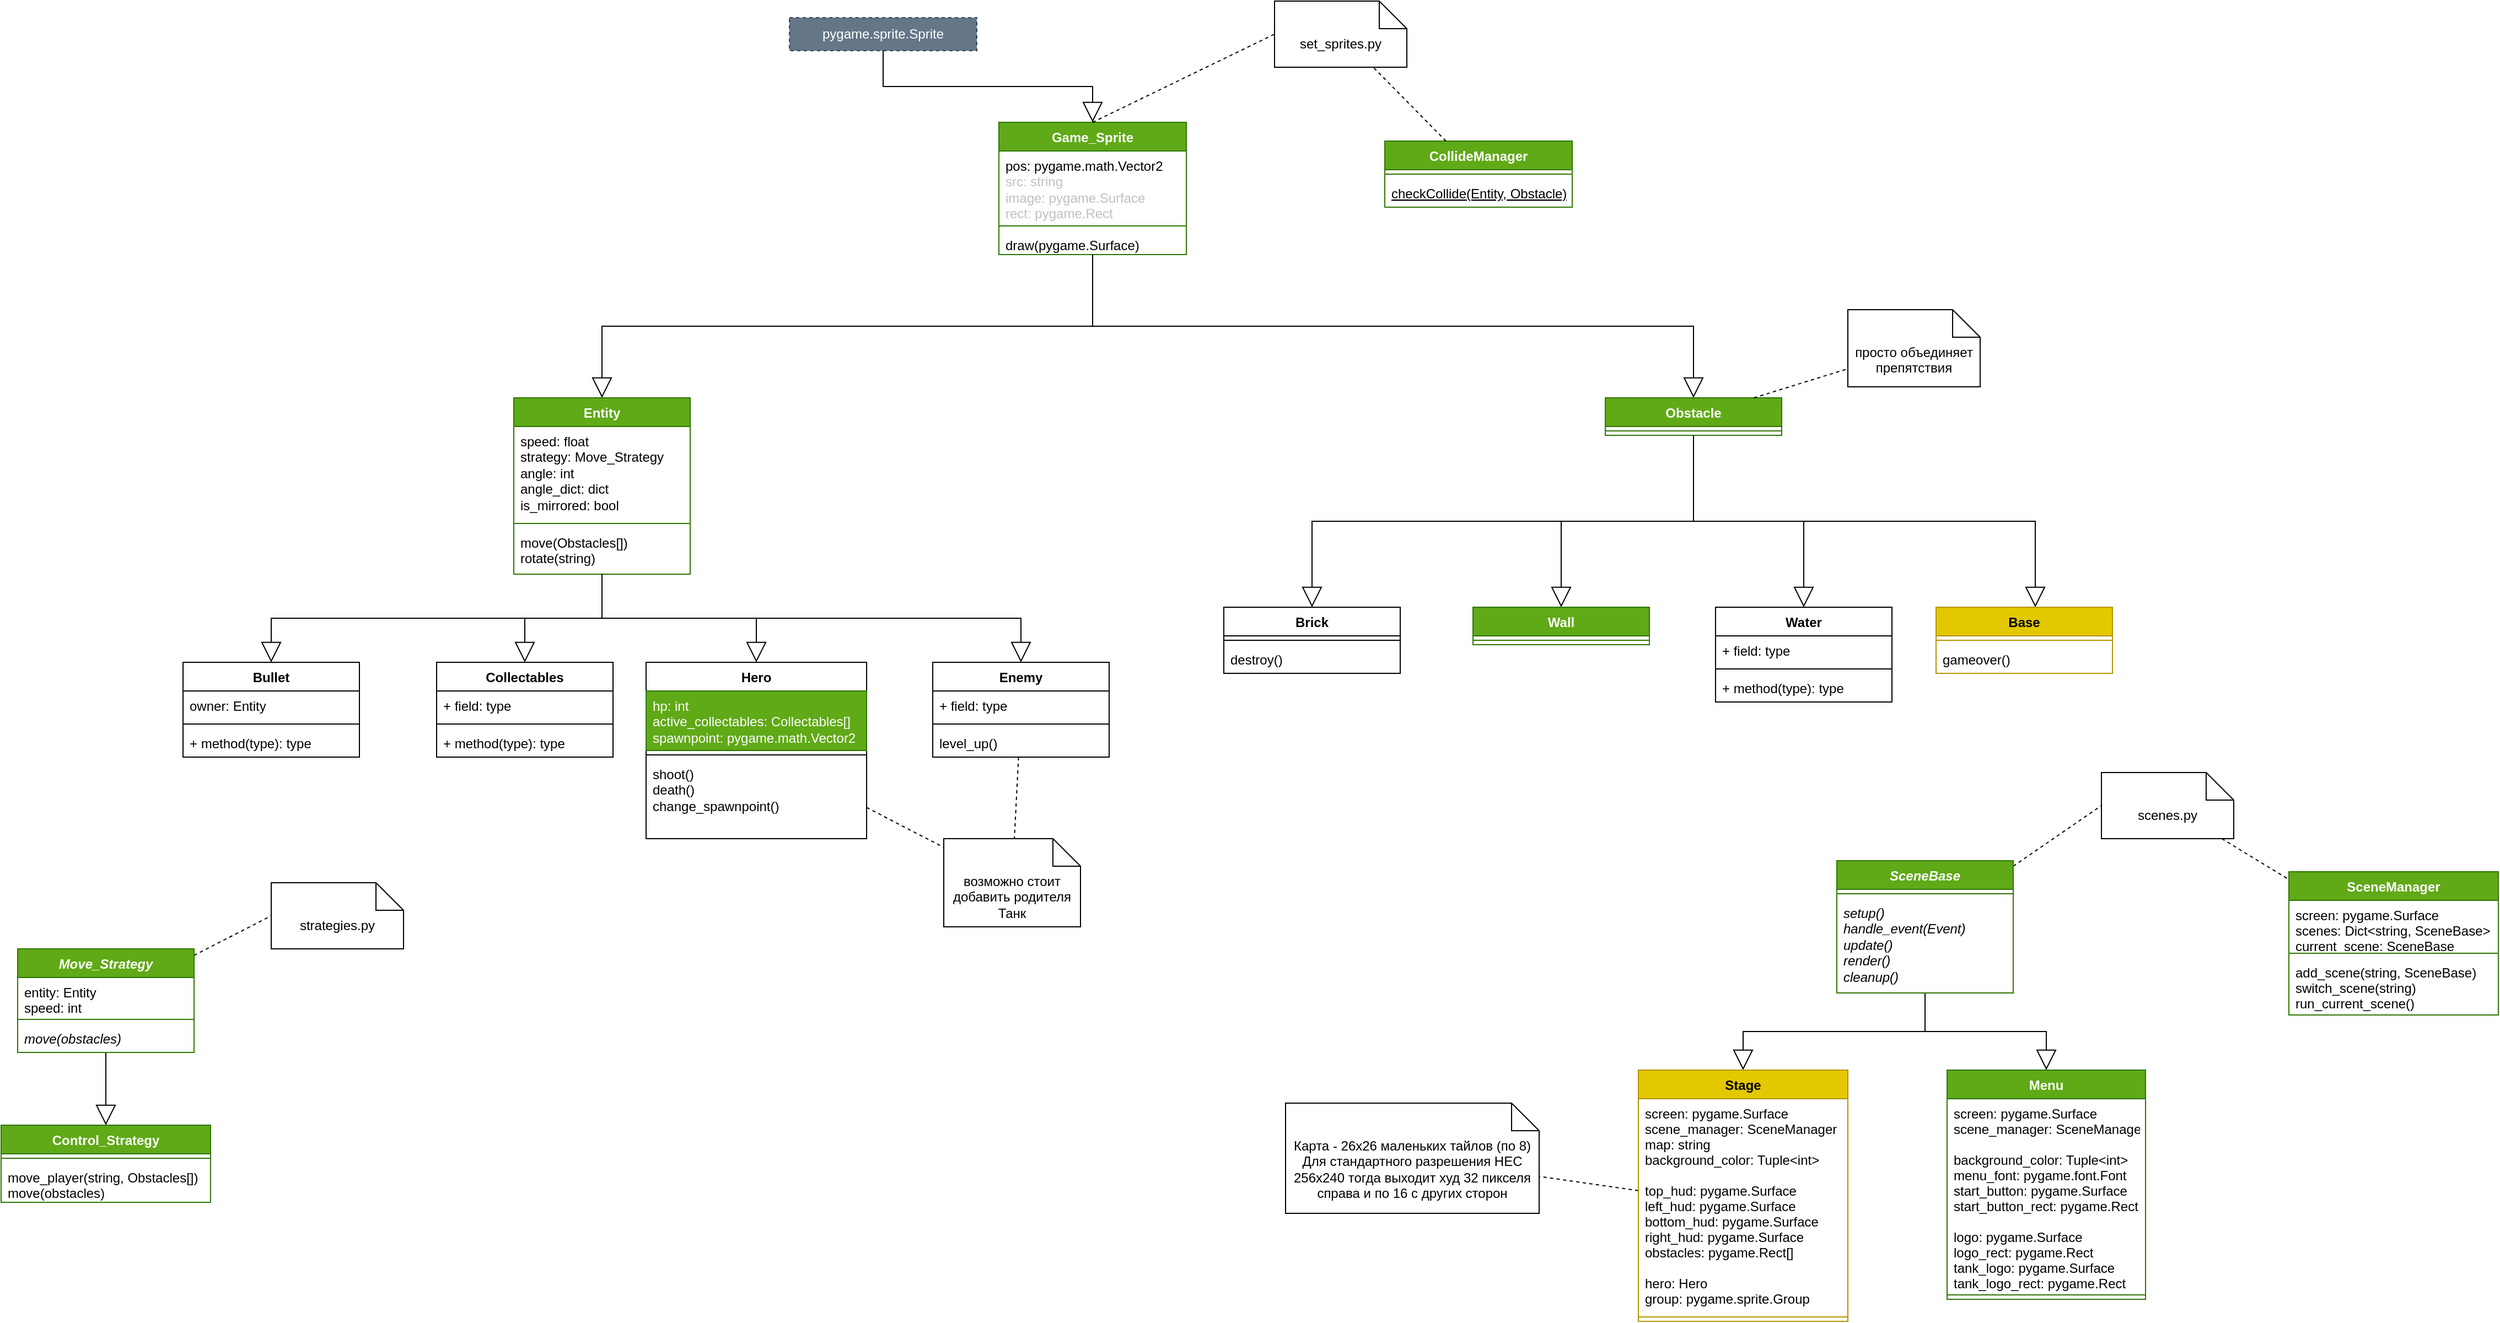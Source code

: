 <mxfile>
    <diagram name="Страница — 1" id="eL_AwrfxETXE9ANNwmeX">
        <mxGraphModel dx="1866" dy="552" grid="1" gridSize="10" guides="1" tooltips="1" connect="1" arrows="1" fold="1" page="1" pageScale="1" pageWidth="827" pageHeight="1169" math="0" shadow="0">
            <root>
                <mxCell id="0"/>
                <mxCell id="1" parent="0"/>
                <mxCell id="ZCTDzKZPOZG22ShxwnUD-1" value="Game_Sprite" style="swimlane;fontStyle=1;align=center;verticalAlign=top;childLayout=stackLayout;horizontal=1;startSize=26;horizontalStack=0;resizeParent=1;resizeParentMax=0;resizeLast=0;collapsible=1;marginBottom=0;whiteSpace=wrap;html=1;fillColor=#60a917;fontColor=#ffffff;strokeColor=#2D7600;" parent="1" vertex="1">
                    <mxGeometry x="210" y="110" width="170" height="120" as="geometry"/>
                </mxCell>
                <mxCell id="ZCTDzKZPOZG22ShxwnUD-2" value="pos: pygame.math.Vector2&lt;br&gt;&lt;div&gt;&lt;font style=&quot;&quot;&gt;&lt;span style=&quot;background-color: transparent;&quot;&gt;&lt;font style=&quot;color: light-dark(rgb(192, 192, 192), rgb(255, 255, 255));&quot;&gt;src: string&lt;/font&gt;&lt;/span&gt;&lt;br&gt;&lt;/font&gt;&lt;/div&gt;&lt;div&gt;&lt;font style=&quot;color: light-dark(rgb(192, 192, 192), rgb(255, 255, 255));&quot;&gt;image: pygame.Surface&lt;/font&gt;&lt;/div&gt;&lt;div&gt;&lt;font style=&quot;color: light-dark(rgb(192, 192, 192), rgb(255, 255, 255));&quot;&gt;rect: pygame.Rect&lt;/font&gt;&lt;/div&gt;" style="text;strokeColor=none;fillColor=none;align=left;verticalAlign=top;spacingLeft=4;spacingRight=4;overflow=hidden;rotatable=0;points=[[0,0.5],[1,0.5]];portConstraint=eastwest;whiteSpace=wrap;html=1;" parent="ZCTDzKZPOZG22ShxwnUD-1" vertex="1">
                    <mxGeometry y="26" width="170" height="64" as="geometry"/>
                </mxCell>
                <mxCell id="ZCTDzKZPOZG22ShxwnUD-3" value="" style="line;strokeWidth=1;fillColor=none;align=left;verticalAlign=middle;spacingTop=-1;spacingLeft=3;spacingRight=3;rotatable=0;labelPosition=right;points=[];portConstraint=eastwest;strokeColor=inherit;" parent="ZCTDzKZPOZG22ShxwnUD-1" vertex="1">
                    <mxGeometry y="90" width="170" height="8" as="geometry"/>
                </mxCell>
                <mxCell id="ZCTDzKZPOZG22ShxwnUD-4" value="draw(pygame.Surface)&lt;div&gt;&lt;/div&gt;" style="text;strokeColor=none;fillColor=none;align=left;verticalAlign=top;spacingLeft=4;spacingRight=4;overflow=hidden;rotatable=0;points=[[0,0.5],[1,0.5]];portConstraint=eastwest;whiteSpace=wrap;html=1;" parent="ZCTDzKZPOZG22ShxwnUD-1" vertex="1">
                    <mxGeometry y="98" width="170" height="22" as="geometry"/>
                </mxCell>
                <mxCell id="ZCTDzKZPOZG22ShxwnUD-9" value="Hero" style="swimlane;fontStyle=1;align=center;verticalAlign=top;childLayout=stackLayout;horizontal=1;startSize=26;horizontalStack=0;resizeParent=1;resizeParentMax=0;resizeLast=0;collapsible=1;marginBottom=0;whiteSpace=wrap;html=1;" parent="1" vertex="1">
                    <mxGeometry x="-110" y="600" width="200" height="160" as="geometry"/>
                </mxCell>
                <mxCell id="ZCTDzKZPOZG22ShxwnUD-10" value="hp: int&lt;div&gt;active_collectables: Collectables[]&lt;/div&gt;&lt;div&gt;spawnpoint: pygame.math.Vector2&lt;/div&gt;" style="text;strokeColor=#2D7600;fillColor=#60a917;align=left;verticalAlign=top;spacingLeft=4;spacingRight=4;overflow=hidden;rotatable=0;points=[[0,0.5],[1,0.5]];portConstraint=eastwest;whiteSpace=wrap;html=1;fontColor=#ffffff;" parent="ZCTDzKZPOZG22ShxwnUD-9" vertex="1">
                    <mxGeometry y="26" width="200" height="54" as="geometry"/>
                </mxCell>
                <mxCell id="ZCTDzKZPOZG22ShxwnUD-11" value="" style="line;strokeWidth=1;align=left;verticalAlign=middle;spacingTop=-1;spacingLeft=3;spacingRight=3;rotatable=0;labelPosition=right;points=[];portConstraint=eastwest;" parent="ZCTDzKZPOZG22ShxwnUD-9" vertex="1">
                    <mxGeometry y="80" width="200" height="8" as="geometry"/>
                </mxCell>
                <mxCell id="ZCTDzKZPOZG22ShxwnUD-12" value="shoot()&lt;div&gt;death()&lt;br&gt;change_spawnpoint()&lt;/div&gt;" style="text;align=left;verticalAlign=top;spacingLeft=4;spacingRight=4;overflow=hidden;rotatable=0;points=[[0,0.5],[1,0.5]];portConstraint=eastwest;whiteSpace=wrap;html=1;" parent="ZCTDzKZPOZG22ShxwnUD-9" vertex="1">
                    <mxGeometry y="88" width="200" height="72" as="geometry"/>
                </mxCell>
                <mxCell id="ZCTDzKZPOZG22ShxwnUD-13" value="Entity" style="swimlane;fontStyle=1;align=center;verticalAlign=top;childLayout=stackLayout;horizontal=1;startSize=26;horizontalStack=0;resizeParent=1;resizeParentMax=0;resizeLast=0;collapsible=1;marginBottom=0;whiteSpace=wrap;html=1;fillColor=#60a917;fontColor=#ffffff;strokeColor=#2D7600;" parent="1" vertex="1">
                    <mxGeometry x="-230" y="360" width="160" height="160" as="geometry"/>
                </mxCell>
                <mxCell id="ZCTDzKZPOZG22ShxwnUD-14" value="&lt;font&gt;&lt;span&gt;speed: float&lt;/span&gt;&lt;br&gt;strategy: Move_Strategy&lt;/font&gt;&lt;div&gt;&lt;font&gt;angle: int&lt;br&gt;angle_dict: dict&lt;br&gt;is_mirrored: bool&lt;/font&gt;&lt;/div&gt;" style="text;strokeColor=none;fillColor=none;align=left;verticalAlign=top;spacingLeft=4;spacingRight=4;overflow=hidden;rotatable=0;points=[[0,0.5],[1,0.5]];portConstraint=eastwest;whiteSpace=wrap;html=1;" parent="ZCTDzKZPOZG22ShxwnUD-13" vertex="1">
                    <mxGeometry y="26" width="160" height="84" as="geometry"/>
                </mxCell>
                <mxCell id="ZCTDzKZPOZG22ShxwnUD-15" value="" style="line;strokeWidth=1;fillColor=none;align=left;verticalAlign=middle;spacingTop=-1;spacingLeft=3;spacingRight=3;rotatable=0;labelPosition=right;points=[];portConstraint=eastwest;strokeColor=inherit;" parent="ZCTDzKZPOZG22ShxwnUD-13" vertex="1">
                    <mxGeometry y="110" width="160" height="8" as="geometry"/>
                </mxCell>
                <mxCell id="ZCTDzKZPOZG22ShxwnUD-16" value="move(Obstacles[])&lt;br&gt;rotate(string)" style="text;strokeColor=none;fillColor=none;align=left;verticalAlign=top;spacingLeft=4;spacingRight=4;overflow=hidden;rotatable=0;points=[[0,0.5],[1,0.5]];portConstraint=eastwest;whiteSpace=wrap;html=1;" parent="ZCTDzKZPOZG22ShxwnUD-13" vertex="1">
                    <mxGeometry y="118" width="160" height="42" as="geometry"/>
                </mxCell>
                <mxCell id="ZCTDzKZPOZG22ShxwnUD-17" value="" style="endArrow=block;endSize=16;endFill=0;html=1;rounded=0;edgeStyle=elbowEdgeStyle;elbow=vertical;" parent="1" source="ZCTDzKZPOZG22ShxwnUD-4" target="ZCTDzKZPOZG22ShxwnUD-13" edge="1">
                    <mxGeometry width="160" relative="1" as="geometry">
                        <mxPoint x="330" y="300" as="sourcePoint"/>
                        <mxPoint x="490" y="300" as="targetPoint"/>
                    </mxGeometry>
                </mxCell>
                <mxCell id="ZCTDzKZPOZG22ShxwnUD-18" value="Enemy" style="swimlane;fontStyle=1;align=center;verticalAlign=top;childLayout=stackLayout;horizontal=1;startSize=26;horizontalStack=0;resizeParent=1;resizeParentMax=0;resizeLast=0;collapsible=1;marginBottom=0;whiteSpace=wrap;html=1;swimlaneLine=1;" parent="1" vertex="1">
                    <mxGeometry x="150" y="600" width="160" height="86" as="geometry"/>
                </mxCell>
                <mxCell id="ZCTDzKZPOZG22ShxwnUD-19" value="+ field: type" style="text;strokeColor=none;fillColor=none;align=left;verticalAlign=top;spacingLeft=4;spacingRight=4;overflow=hidden;rotatable=0;points=[[0,0.5],[1,0.5]];portConstraint=eastwest;whiteSpace=wrap;html=1;" parent="ZCTDzKZPOZG22ShxwnUD-18" vertex="1">
                    <mxGeometry y="26" width="160" height="26" as="geometry"/>
                </mxCell>
                <mxCell id="ZCTDzKZPOZG22ShxwnUD-20" value="" style="line;strokeWidth=1;fillColor=none;align=left;verticalAlign=middle;spacingTop=-1;spacingLeft=3;spacingRight=3;rotatable=0;labelPosition=right;points=[];portConstraint=eastwest;strokeColor=inherit;" parent="ZCTDzKZPOZG22ShxwnUD-18" vertex="1">
                    <mxGeometry y="52" width="160" height="8" as="geometry"/>
                </mxCell>
                <mxCell id="ZCTDzKZPOZG22ShxwnUD-21" value="level_up()" style="text;strokeColor=none;fillColor=none;align=left;verticalAlign=top;spacingLeft=4;spacingRight=4;overflow=hidden;rotatable=0;points=[[0,0.5],[1,0.5]];portConstraint=eastwest;whiteSpace=wrap;html=1;" parent="ZCTDzKZPOZG22ShxwnUD-18" vertex="1">
                    <mxGeometry y="60" width="160" height="26" as="geometry"/>
                </mxCell>
                <mxCell id="ZCTDzKZPOZG22ShxwnUD-22" value="" style="endArrow=block;endSize=16;endFill=0;html=1;rounded=0;edgeStyle=elbowEdgeStyle;elbow=vertical;" parent="1" source="ZCTDzKZPOZG22ShxwnUD-16" target="ZCTDzKZPOZG22ShxwnUD-9" edge="1">
                    <mxGeometry width="160" relative="1" as="geometry">
                        <mxPoint x="330" y="370" as="sourcePoint"/>
                        <mxPoint x="490" y="370" as="targetPoint"/>
                    </mxGeometry>
                </mxCell>
                <mxCell id="ZCTDzKZPOZG22ShxwnUD-23" value="" style="endArrow=block;endSize=16;endFill=0;html=1;rounded=0;edgeStyle=elbowEdgeStyle;elbow=vertical;" parent="1" source="ZCTDzKZPOZG22ShxwnUD-16" target="ZCTDzKZPOZG22ShxwnUD-18" edge="1">
                    <mxGeometry width="160" relative="1" as="geometry">
                        <mxPoint x="330" y="370" as="sourcePoint"/>
                        <mxPoint x="490" y="370" as="targetPoint"/>
                    </mxGeometry>
                </mxCell>
                <mxCell id="ZCTDzKZPOZG22ShxwnUD-24" value="Obstacle" style="swimlane;fontStyle=1;align=center;verticalAlign=top;childLayout=stackLayout;horizontal=1;startSize=26;horizontalStack=0;resizeParent=1;resizeParentMax=0;resizeLast=0;collapsible=1;marginBottom=0;whiteSpace=wrap;html=1;fillColor=#60a917;fontColor=#ffffff;strokeColor=#2D7600;" parent="1" vertex="1">
                    <mxGeometry x="760" y="360" width="160" height="34" as="geometry"/>
                </mxCell>
                <mxCell id="ZCTDzKZPOZG22ShxwnUD-26" value="" style="line;strokeWidth=1;fillColor=none;align=left;verticalAlign=middle;spacingTop=-1;spacingLeft=3;spacingRight=3;rotatable=0;labelPosition=right;points=[];portConstraint=eastwest;strokeColor=inherit;" parent="ZCTDzKZPOZG22ShxwnUD-24" vertex="1">
                    <mxGeometry y="26" width="160" height="8" as="geometry"/>
                </mxCell>
                <mxCell id="ZCTDzKZPOZG22ShxwnUD-28" value="" style="endArrow=block;endSize=16;endFill=0;html=1;rounded=0;edgeStyle=elbowEdgeStyle;elbow=vertical;" parent="1" source="ZCTDzKZPOZG22ShxwnUD-4" target="ZCTDzKZPOZG22ShxwnUD-24" edge="1">
                    <mxGeometry width="160" relative="1" as="geometry">
                        <mxPoint x="330" y="370" as="sourcePoint"/>
                        <mxPoint x="830" y="420" as="targetPoint"/>
                    </mxGeometry>
                </mxCell>
                <mxCell id="ZCTDzKZPOZG22ShxwnUD-29" value="Bullet" style="swimlane;fontStyle=1;align=center;verticalAlign=top;childLayout=stackLayout;horizontal=1;startSize=26;horizontalStack=0;resizeParent=1;resizeParentMax=0;resizeLast=0;collapsible=1;marginBottom=0;whiteSpace=wrap;html=1;" parent="1" vertex="1">
                    <mxGeometry x="-530" y="600" width="160" height="86" as="geometry"/>
                </mxCell>
                <mxCell id="ZCTDzKZPOZG22ShxwnUD-30" value="owner: Entity" style="text;strokeColor=none;fillColor=none;align=left;verticalAlign=top;spacingLeft=4;spacingRight=4;overflow=hidden;rotatable=0;points=[[0,0.5],[1,0.5]];portConstraint=eastwest;whiteSpace=wrap;html=1;" parent="ZCTDzKZPOZG22ShxwnUD-29" vertex="1">
                    <mxGeometry y="26" width="160" height="26" as="geometry"/>
                </mxCell>
                <mxCell id="ZCTDzKZPOZG22ShxwnUD-31" value="" style="line;strokeWidth=1;fillColor=none;align=left;verticalAlign=middle;spacingTop=-1;spacingLeft=3;spacingRight=3;rotatable=0;labelPosition=right;points=[];portConstraint=eastwest;strokeColor=inherit;" parent="ZCTDzKZPOZG22ShxwnUD-29" vertex="1">
                    <mxGeometry y="52" width="160" height="8" as="geometry"/>
                </mxCell>
                <mxCell id="ZCTDzKZPOZG22ShxwnUD-32" value="+ method(type): type" style="text;strokeColor=none;fillColor=none;align=left;verticalAlign=top;spacingLeft=4;spacingRight=4;overflow=hidden;rotatable=0;points=[[0,0.5],[1,0.5]];portConstraint=eastwest;whiteSpace=wrap;html=1;" parent="ZCTDzKZPOZG22ShxwnUD-29" vertex="1">
                    <mxGeometry y="60" width="160" height="26" as="geometry"/>
                </mxCell>
                <mxCell id="ZCTDzKZPOZG22ShxwnUD-42" value="Water" style="swimlane;fontStyle=1;align=center;verticalAlign=top;childLayout=stackLayout;horizontal=1;startSize=26;horizontalStack=0;resizeParent=1;resizeParentMax=0;resizeLast=0;collapsible=1;marginBottom=0;whiteSpace=wrap;html=1;" parent="1" vertex="1">
                    <mxGeometry x="860" y="550" width="160" height="86" as="geometry"/>
                </mxCell>
                <mxCell id="ZCTDzKZPOZG22ShxwnUD-43" value="+ field: type" style="text;strokeColor=none;fillColor=none;align=left;verticalAlign=top;spacingLeft=4;spacingRight=4;overflow=hidden;rotatable=0;points=[[0,0.5],[1,0.5]];portConstraint=eastwest;whiteSpace=wrap;html=1;" parent="ZCTDzKZPOZG22ShxwnUD-42" vertex="1">
                    <mxGeometry y="26" width="160" height="26" as="geometry"/>
                </mxCell>
                <mxCell id="ZCTDzKZPOZG22ShxwnUD-44" value="" style="line;strokeWidth=1;fillColor=none;align=left;verticalAlign=middle;spacingTop=-1;spacingLeft=3;spacingRight=3;rotatable=0;labelPosition=right;points=[];portConstraint=eastwest;strokeColor=inherit;" parent="ZCTDzKZPOZG22ShxwnUD-42" vertex="1">
                    <mxGeometry y="52" width="160" height="8" as="geometry"/>
                </mxCell>
                <mxCell id="ZCTDzKZPOZG22ShxwnUD-45" value="+ method(type): type" style="text;strokeColor=none;fillColor=none;align=left;verticalAlign=top;spacingLeft=4;spacingRight=4;overflow=hidden;rotatable=0;points=[[0,0.5],[1,0.5]];portConstraint=eastwest;whiteSpace=wrap;html=1;" parent="ZCTDzKZPOZG22ShxwnUD-42" vertex="1">
                    <mxGeometry y="60" width="160" height="26" as="geometry"/>
                </mxCell>
                <mxCell id="ZCTDzKZPOZG22ShxwnUD-50" value="" style="endArrow=block;endSize=16;endFill=0;html=1;rounded=0;edgeStyle=elbowEdgeStyle;elbow=vertical;" parent="1" source="ZCTDzKZPOZG22ShxwnUD-24" target="41" edge="1">
                    <mxGeometry width="160" relative="1" as="geometry">
                        <mxPoint x="840" y="420" as="sourcePoint"/>
                        <mxPoint x="720" y="550" as="targetPoint"/>
                    </mxGeometry>
                </mxCell>
                <mxCell id="ZCTDzKZPOZG22ShxwnUD-51" value="" style="endArrow=block;endSize=16;endFill=0;html=1;rounded=0;edgeStyle=elbowEdgeStyle;elbow=vertical;" parent="1" source="ZCTDzKZPOZG22ShxwnUD-24" target="49" edge="1">
                    <mxGeometry width="160" relative="1" as="geometry">
                        <mxPoint x="840" y="420" as="sourcePoint"/>
                        <mxPoint x="494" y="550" as="targetPoint"/>
                    </mxGeometry>
                </mxCell>
                <mxCell id="ZCTDzKZPOZG22ShxwnUD-52" value="" style="endArrow=block;endSize=16;endFill=0;html=1;rounded=0;edgeStyle=elbowEdgeStyle;elbow=vertical;" parent="1" source="ZCTDzKZPOZG22ShxwnUD-24" target="ZCTDzKZPOZG22ShxwnUD-42" edge="1">
                    <mxGeometry width="160" relative="1" as="geometry">
                        <mxPoint x="840" y="420" as="sourcePoint"/>
                        <mxPoint x="850" y="440" as="targetPoint"/>
                    </mxGeometry>
                </mxCell>
                <mxCell id="ZCTDzKZPOZG22ShxwnUD-53" value="" style="endArrow=block;endSize=16;endFill=0;html=1;rounded=0;edgeStyle=elbowEdgeStyle;elbow=vertical;exitX=0.5;exitY=1;exitDx=0;exitDy=0;" parent="1" source="ZCTDzKZPOZG22ShxwnUD-24" edge="1">
                    <mxGeometry width="160" relative="1" as="geometry">
                        <mxPoint x="840" y="420" as="sourcePoint"/>
                        <mxPoint x="1150" y="550" as="targetPoint"/>
                    </mxGeometry>
                </mxCell>
                <mxCell id="ZCTDzKZPOZG22ShxwnUD-54" value="Collectables" style="swimlane;fontStyle=1;align=center;verticalAlign=top;childLayout=stackLayout;horizontal=1;startSize=26;horizontalStack=0;resizeParent=1;resizeParentMax=0;resizeLast=0;collapsible=1;marginBottom=0;whiteSpace=wrap;html=1;" parent="1" vertex="1">
                    <mxGeometry x="-300" y="600" width="160" height="86" as="geometry"/>
                </mxCell>
                <mxCell id="ZCTDzKZPOZG22ShxwnUD-55" value="+ field: type" style="text;strokeColor=none;fillColor=none;align=left;verticalAlign=top;spacingLeft=4;spacingRight=4;overflow=hidden;rotatable=0;points=[[0,0.5],[1,0.5]];portConstraint=eastwest;whiteSpace=wrap;html=1;" parent="ZCTDzKZPOZG22ShxwnUD-54" vertex="1">
                    <mxGeometry y="26" width="160" height="26" as="geometry"/>
                </mxCell>
                <mxCell id="ZCTDzKZPOZG22ShxwnUD-56" value="" style="line;strokeWidth=1;fillColor=none;align=left;verticalAlign=middle;spacingTop=-1;spacingLeft=3;spacingRight=3;rotatable=0;labelPosition=right;points=[];portConstraint=eastwest;strokeColor=inherit;" parent="ZCTDzKZPOZG22ShxwnUD-54" vertex="1">
                    <mxGeometry y="52" width="160" height="8" as="geometry"/>
                </mxCell>
                <mxCell id="ZCTDzKZPOZG22ShxwnUD-57" value="+ method(type): type" style="text;strokeColor=none;fillColor=none;align=left;verticalAlign=top;spacingLeft=4;spacingRight=4;overflow=hidden;rotatable=0;points=[[0,0.5],[1,0.5]];portConstraint=eastwest;whiteSpace=wrap;html=1;" parent="ZCTDzKZPOZG22ShxwnUD-54" vertex="1">
                    <mxGeometry y="60" width="160" height="26" as="geometry"/>
                </mxCell>
                <mxCell id="ZCTDzKZPOZG22ShxwnUD-58" value="" style="endArrow=block;endSize=16;endFill=0;html=1;rounded=0;entryX=0.5;entryY=0;entryDx=0;entryDy=0;edgeStyle=elbowEdgeStyle;elbow=vertical;" parent="1" source="ZCTDzKZPOZG22ShxwnUD-16" target="ZCTDzKZPOZG22ShxwnUD-54" edge="1">
                    <mxGeometry width="160" relative="1" as="geometry">
                        <mxPoint x="-60" y="410" as="sourcePoint"/>
                        <mxPoint x="100" y="410" as="targetPoint"/>
                    </mxGeometry>
                </mxCell>
                <mxCell id="ZCTDzKZPOZG22ShxwnUD-59" value="" style="endArrow=block;endSize=16;endFill=0;html=1;rounded=0;entryX=0.5;entryY=0;entryDx=0;entryDy=0;edgeStyle=elbowEdgeStyle;elbow=vertical;" parent="1" source="ZCTDzKZPOZG22ShxwnUD-16" target="ZCTDzKZPOZG22ShxwnUD-29" edge="1">
                    <mxGeometry width="160" relative="1" as="geometry">
                        <mxPoint x="-60" y="410" as="sourcePoint"/>
                        <mxPoint x="100" y="410" as="targetPoint"/>
                    </mxGeometry>
                </mxCell>
                <mxCell id="ZCTDzKZPOZG22ShxwnUD-66" value="set_sprites.py" style="shape=note2;boundedLbl=1;whiteSpace=wrap;html=1;size=25;verticalAlign=top;align=center;" parent="1" vertex="1">
                    <mxGeometry x="460" width="120" height="60" as="geometry"/>
                </mxCell>
                <mxCell id="ZCTDzKZPOZG22ShxwnUD-71" value="scenes.py" style="shape=note2;boundedLbl=1;whiteSpace=wrap;html=1;size=25;verticalAlign=top;align=center;" parent="1" vertex="1">
                    <mxGeometry x="1210" y="700" width="120" height="60" as="geometry"/>
                </mxCell>
                <mxCell id="ZCTDzKZPOZG22ShxwnUD-73" value="strategies.py" style="shape=note2;boundedLbl=1;whiteSpace=wrap;html=1;size=25;verticalAlign=top;align=center;" parent="1" vertex="1">
                    <mxGeometry x="-450" y="800" width="120" height="60" as="geometry"/>
                </mxCell>
                <mxCell id="-n0B8oos-xR3CxmiQHSn-1" value="" style="endArrow=none;dashed=1;html=1;rounded=0;entryX=0;entryY=0.5;entryDx=0;entryDy=0;entryPerimeter=0;" parent="1" source="59" target="ZCTDzKZPOZG22ShxwnUD-73" edge="1">
                    <mxGeometry width="50" height="50" relative="1" as="geometry">
                        <mxPoint x="-560" y="873" as="sourcePoint"/>
                        <mxPoint x="-170" y="860" as="targetPoint"/>
                    </mxGeometry>
                </mxCell>
                <mxCell id="-n0B8oos-xR3CxmiQHSn-4" value="" style="endArrow=none;dashed=1;html=1;rounded=0;entryX=0;entryY=0.5;entryDx=0;entryDy=0;entryPerimeter=0;" parent="1" source="67" target="ZCTDzKZPOZG22ShxwnUD-71" edge="1">
                    <mxGeometry width="50" height="50" relative="1" as="geometry">
                        <mxPoint x="1060" y="820.0" as="sourcePoint"/>
                        <mxPoint x="960" y="720" as="targetPoint"/>
                    </mxGeometry>
                </mxCell>
                <mxCell id="-n0B8oos-xR3CxmiQHSn-5" value="" style="endArrow=none;dashed=1;html=1;rounded=0;entryX=0;entryY=0.5;entryDx=0;entryDy=0;entryPerimeter=0;exitX=0.5;exitY=0;exitDx=0;exitDy=0;" parent="1" source="ZCTDzKZPOZG22ShxwnUD-1" target="ZCTDzKZPOZG22ShxwnUD-66" edge="1">
                    <mxGeometry width="50" height="50" relative="1" as="geometry">
                        <mxPoint x="500" y="160" as="sourcePoint"/>
                        <mxPoint x="550" y="110" as="targetPoint"/>
                    </mxGeometry>
                </mxCell>
                <mxCell id="12" value="" style="endArrow=block;endSize=16;endFill=0;html=1;edgeStyle=elbowEdgeStyle;elbow=vertical;rounded=0;curved=0;" parent="1" source="69" target="75" edge="1">
                    <mxGeometry width="160" relative="1" as="geometry">
                        <mxPoint x="1060" y="906.0" as="sourcePoint"/>
                        <mxPoint x="1190" y="980" as="targetPoint"/>
                    </mxGeometry>
                </mxCell>
                <mxCell id="13" value="" style="endArrow=block;endSize=16;endFill=0;html=1;edgeStyle=elbowEdgeStyle;elbow=vertical;rounded=0;curved=0;" parent="1" source="69" target="71" edge="1">
                    <mxGeometry width="160" relative="1" as="geometry">
                        <mxPoint x="1060" y="906.0" as="sourcePoint"/>
                        <mxPoint x="915" y="980" as="targetPoint"/>
                    </mxGeometry>
                </mxCell>
                <mxCell id="18" value="" style="endArrow=block;endSize=16;endFill=0;html=1;elbow=vertical;rounded=0;edgeStyle=elbowEdgeStyle;" parent="1" source="62" target="63" edge="1">
                    <mxGeometry width="160" relative="1" as="geometry">
                        <mxPoint x="-563.355" y="933.0" as="sourcePoint"/>
                        <mxPoint x="-600" y="1032" as="targetPoint"/>
                    </mxGeometry>
                </mxCell>
                <mxCell id="23" value="возможно стоит добавить родителя Танк" style="shape=note2;boundedLbl=1;whiteSpace=wrap;html=1;size=25;verticalAlign=top;align=center;" parent="1" vertex="1">
                    <mxGeometry x="160" y="760" width="124" height="80" as="geometry"/>
                </mxCell>
                <mxCell id="25" value="" style="endArrow=none;dashed=1;html=1;elbow=vertical;" parent="1" source="ZCTDzKZPOZG22ShxwnUD-9" target="23" edge="1">
                    <mxGeometry width="50" height="50" relative="1" as="geometry">
                        <mxPoint x="20" y="560" as="sourcePoint"/>
                        <mxPoint x="70" y="510" as="targetPoint"/>
                    </mxGeometry>
                </mxCell>
                <mxCell id="26" value="" style="endArrow=none;dashed=1;html=1;elbow=vertical;" parent="1" source="ZCTDzKZPOZG22ShxwnUD-18" target="23" edge="1">
                    <mxGeometry width="50" height="50" relative="1" as="geometry">
                        <mxPoint x="30" y="690" as="sourcePoint"/>
                        <mxPoint x="80" y="640" as="targetPoint"/>
                    </mxGeometry>
                </mxCell>
                <mxCell id="27" value="Карта - 26х26 маленьких тайлов (по 8)&lt;br&gt;Для стандартного разрешения НЕС 256х240 тогда выходит худ 32 пикселя справа и по 16 с других сторон&lt;br&gt;" style="shape=note2;boundedLbl=1;whiteSpace=wrap;html=1;size=25;verticalAlign=top;align=center;" parent="1" vertex="1">
                    <mxGeometry x="470" y="1000" width="230" height="100" as="geometry"/>
                </mxCell>
                <mxCell id="36" value="" style="endArrow=none;dashed=1;html=1;elbow=vertical;" parent="1" source="76" target="27" edge="1">
                    <mxGeometry width="50" height="50" relative="1" as="geometry">
                        <mxPoint x="1270" y="1018.284" as="sourcePoint"/>
                        <mxPoint x="1430" y="960" as="targetPoint"/>
                    </mxGeometry>
                </mxCell>
                <mxCell id="37" value="pygame.sprite.Sprite" style="html=1;whiteSpace=wrap;dashed=1;fillColor=#647687;fontColor=#ffffff;strokeColor=#314354;" parent="1" vertex="1">
                    <mxGeometry x="20" y="15" width="170" height="30" as="geometry"/>
                </mxCell>
                <mxCell id="38" value="" style="endArrow=block;endSize=16;endFill=0;html=1;edgeStyle=elbowEdgeStyle;elbow=vertical;entryX=0.5;entryY=0;entryDx=0;entryDy=0;rounded=0;curved=0;" parent="1" source="37" target="ZCTDzKZPOZG22ShxwnUD-1" edge="1">
                    <mxGeometry width="160" relative="1" as="geometry">
                        <mxPoint x="380" y="190" as="sourcePoint"/>
                        <mxPoint x="540" y="190" as="targetPoint"/>
                    </mxGeometry>
                </mxCell>
                <mxCell id="39" value="просто объединяет препятствия" style="shape=note2;boundedLbl=1;whiteSpace=wrap;html=1;size=25;verticalAlign=top;align=center;" parent="1" vertex="1">
                    <mxGeometry x="980" y="280" width="120" height="70" as="geometry"/>
                </mxCell>
                <mxCell id="40" value="" style="endArrow=none;dashed=1;html=1;elbow=vertical;" parent="1" source="ZCTDzKZPOZG22ShxwnUD-24" target="39" edge="1">
                    <mxGeometry width="50" height="50" relative="1" as="geometry">
                        <mxPoint x="960" y="430" as="sourcePoint"/>
                        <mxPoint x="1010" y="380" as="targetPoint"/>
                    </mxGeometry>
                </mxCell>
                <mxCell id="41" value="Wall" style="swimlane;fontStyle=1;align=center;verticalAlign=top;childLayout=stackLayout;horizontal=1;startSize=26;horizontalStack=0;resizeParent=1;resizeParentMax=0;resizeLast=0;collapsible=1;marginBottom=0;fillColor=#60a917;fontColor=#ffffff;strokeColor=#2D7600;" parent="1" vertex="1">
                    <mxGeometry x="640" y="550" width="160" height="34" as="geometry"/>
                </mxCell>
                <mxCell id="43" value="" style="line;strokeWidth=1;fillColor=none;align=left;verticalAlign=middle;spacingTop=-1;spacingLeft=3;spacingRight=3;rotatable=0;labelPosition=right;points=[];portConstraint=eastwest;strokeColor=inherit;" parent="41" vertex="1">
                    <mxGeometry y="26" width="160" height="8" as="geometry"/>
                </mxCell>
                <mxCell id="45" value="Base" style="swimlane;fontStyle=1;align=center;verticalAlign=top;childLayout=stackLayout;horizontal=1;startSize=26;horizontalStack=0;resizeParent=1;resizeParentMax=0;resizeLast=0;collapsible=1;marginBottom=0;fillColor=#e3c800;strokeColor=#B09500;fontColor=#000000;" parent="1" vertex="1">
                    <mxGeometry x="1060" y="550" width="160" height="60" as="geometry"/>
                </mxCell>
                <mxCell id="47" value="" style="line;strokeWidth=1;fillColor=none;align=left;verticalAlign=middle;spacingTop=-1;spacingLeft=3;spacingRight=3;rotatable=0;labelPosition=right;points=[];portConstraint=eastwest;strokeColor=inherit;" parent="45" vertex="1">
                    <mxGeometry y="26" width="160" height="8" as="geometry"/>
                </mxCell>
                <mxCell id="48" value="gameover()" style="text;strokeColor=none;fillColor=none;align=left;verticalAlign=top;spacingLeft=4;spacingRight=4;overflow=hidden;rotatable=0;points=[[0,0.5],[1,0.5]];portConstraint=eastwest;" parent="45" vertex="1">
                    <mxGeometry y="34" width="160" height="26" as="geometry"/>
                </mxCell>
                <mxCell id="49" value="Brick" style="swimlane;fontStyle=1;align=center;verticalAlign=top;childLayout=stackLayout;horizontal=1;startSize=26;horizontalStack=0;resizeParent=1;resizeParentMax=0;resizeLast=0;collapsible=1;marginBottom=0;" parent="1" vertex="1">
                    <mxGeometry x="414" y="550" width="160" height="60" as="geometry"/>
                </mxCell>
                <mxCell id="51" value="" style="line;strokeWidth=1;fillColor=none;align=left;verticalAlign=middle;spacingTop=-1;spacingLeft=3;spacingRight=3;rotatable=0;labelPosition=right;points=[];portConstraint=eastwest;strokeColor=inherit;" parent="49" vertex="1">
                    <mxGeometry y="26" width="160" height="8" as="geometry"/>
                </mxCell>
                <mxCell id="52" value="destroy()" style="text;strokeColor=none;fillColor=none;align=left;verticalAlign=top;spacingLeft=4;spacingRight=4;overflow=hidden;rotatable=0;points=[[0,0.5],[1,0.5]];portConstraint=eastwest;" parent="49" vertex="1">
                    <mxGeometry y="34" width="160" height="26" as="geometry"/>
                </mxCell>
                <mxCell id="53" value="CollideManager" style="swimlane;fontStyle=1;align=center;verticalAlign=top;childLayout=stackLayout;horizontal=1;startSize=26;horizontalStack=0;resizeParent=1;resizeParentMax=0;resizeLast=0;collapsible=1;marginBottom=0;fillColor=#60a917;fontColor=#ffffff;strokeColor=#2D7600;" parent="1" vertex="1">
                    <mxGeometry x="560" y="127" width="170" height="60" as="geometry"/>
                </mxCell>
                <mxCell id="55" value="" style="line;strokeWidth=1;fillColor=none;align=left;verticalAlign=middle;spacingTop=-1;spacingLeft=3;spacingRight=3;rotatable=0;labelPosition=right;points=[];portConstraint=eastwest;strokeColor=inherit;" parent="53" vertex="1">
                    <mxGeometry y="26" width="170" height="8" as="geometry"/>
                </mxCell>
                <mxCell id="56" value="checkCollide(Entity, Obstacle)" style="text;strokeColor=none;fillColor=none;align=left;verticalAlign=top;spacingLeft=4;spacingRight=4;overflow=hidden;rotatable=0;points=[[0,0.5],[1,0.5]];portConstraint=eastwest;fontStyle=4" parent="53" vertex="1">
                    <mxGeometry y="34" width="170" height="26" as="geometry"/>
                </mxCell>
                <mxCell id="58" value="" style="endArrow=none;dashed=1;html=1;elbow=vertical;" parent="1" source="53" target="ZCTDzKZPOZG22ShxwnUD-66" edge="1">
                    <mxGeometry width="50" height="50" relative="1" as="geometry">
                        <mxPoint x="540" y="210" as="sourcePoint"/>
                        <mxPoint x="590" y="160" as="targetPoint"/>
                    </mxGeometry>
                </mxCell>
                <mxCell id="59" value="Move_Strategy" style="swimlane;fontStyle=3;align=center;verticalAlign=top;childLayout=stackLayout;horizontal=1;startSize=26;horizontalStack=0;resizeParent=1;resizeParentMax=0;resizeLast=0;collapsible=1;marginBottom=0;fillColor=#60a917;fontColor=#ffffff;strokeColor=#2D7600;" parent="1" vertex="1">
                    <mxGeometry x="-680" y="860" width="160" height="94" as="geometry"/>
                </mxCell>
                <mxCell id="60" value="entity: Entity&#xa;speed: int" style="text;strokeColor=none;fillColor=none;align=left;verticalAlign=top;spacingLeft=4;spacingRight=4;overflow=hidden;rotatable=0;points=[[0,0.5],[1,0.5]];portConstraint=eastwest;" parent="59" vertex="1">
                    <mxGeometry y="26" width="160" height="34" as="geometry"/>
                </mxCell>
                <mxCell id="61" value="" style="line;strokeWidth=1;fillColor=none;align=left;verticalAlign=middle;spacingTop=-1;spacingLeft=3;spacingRight=3;rotatable=0;labelPosition=right;points=[];portConstraint=eastwest;strokeColor=inherit;" parent="59" vertex="1">
                    <mxGeometry y="60" width="160" height="8" as="geometry"/>
                </mxCell>
                <mxCell id="62" value="move(obstacles)" style="text;strokeColor=none;fillColor=none;align=left;verticalAlign=top;spacingLeft=4;spacingRight=4;overflow=hidden;rotatable=0;points=[[0,0.5],[1,0.5]];portConstraint=eastwest;fontStyle=2" parent="59" vertex="1">
                    <mxGeometry y="68" width="160" height="26" as="geometry"/>
                </mxCell>
                <mxCell id="63" value="Control_Strategy" style="swimlane;fontStyle=1;align=center;verticalAlign=top;childLayout=stackLayout;horizontal=1;startSize=26;horizontalStack=0;resizeParent=1;resizeParentMax=0;resizeLast=0;collapsible=1;marginBottom=0;fillColor=#60a917;fontColor=#ffffff;strokeColor=#2D7600;" parent="1" vertex="1">
                    <mxGeometry x="-695" y="1020" width="190" height="70" as="geometry"/>
                </mxCell>
                <mxCell id="65" value="" style="line;strokeWidth=1;fillColor=none;align=left;verticalAlign=middle;spacingTop=-1;spacingLeft=3;spacingRight=3;rotatable=0;labelPosition=right;points=[];portConstraint=eastwest;strokeColor=inherit;" parent="63" vertex="1">
                    <mxGeometry y="26" width="190" height="8" as="geometry"/>
                </mxCell>
                <mxCell id="66" value="move_player(string, Obstacles[])&#xa;move(obstacles)" style="text;strokeColor=none;fillColor=none;align=left;verticalAlign=top;spacingLeft=4;spacingRight=4;overflow=hidden;rotatable=0;points=[[0,0.5],[1,0.5]];portConstraint=eastwest;" parent="63" vertex="1">
                    <mxGeometry y="34" width="190" height="36" as="geometry"/>
                </mxCell>
                <mxCell id="67" value="&lt;i&gt;SceneBase&lt;/i&gt;" style="swimlane;fontStyle=1;align=center;verticalAlign=top;childLayout=stackLayout;horizontal=1;startSize=26;horizontalStack=0;resizeParent=1;resizeParentMax=0;resizeLast=0;collapsible=1;marginBottom=0;whiteSpace=wrap;html=1;fillColor=#60a917;fontColor=#ffffff;strokeColor=#2D7600;" parent="1" vertex="1">
                    <mxGeometry x="970" y="780" width="160" height="120" as="geometry"/>
                </mxCell>
                <mxCell id="68" value="" style="line;strokeWidth=1;fillColor=none;align=left;verticalAlign=middle;spacingTop=-1;spacingLeft=3;spacingRight=3;rotatable=0;labelPosition=right;points=[];portConstraint=eastwest;strokeColor=inherit;" parent="67" vertex="1">
                    <mxGeometry y="26" width="160" height="8" as="geometry"/>
                </mxCell>
                <mxCell id="69" value="&lt;i&gt;setup()&lt;/i&gt;&lt;div&gt;&lt;i&gt;handle_event(Event)&lt;/i&gt;&lt;/div&gt;&lt;div&gt;&lt;i&gt;update()&lt;/i&gt;&lt;/div&gt;&lt;div&gt;&lt;i&gt;render()&lt;/i&gt;&lt;/div&gt;&lt;div&gt;&lt;i&gt;cleanup()&lt;/i&gt;&lt;/div&gt;" style="text;strokeColor=none;fillColor=none;align=left;verticalAlign=top;spacingLeft=4;spacingRight=4;overflow=hidden;rotatable=0;points=[[0,0.5],[1,0.5]];portConstraint=eastwest;whiteSpace=wrap;html=1;" parent="67" vertex="1">
                    <mxGeometry y="34" width="160" height="86" as="geometry"/>
                </mxCell>
                <mxCell id="71" value="Menu" style="swimlane;fontStyle=1;align=center;verticalAlign=top;childLayout=stackLayout;horizontal=1;startSize=26;horizontalStack=0;resizeParent=1;resizeParentMax=0;resizeLast=0;collapsible=1;marginBottom=0;fillColor=#60a917;fontColor=#ffffff;strokeColor=#2D7600;" parent="1" vertex="1">
                    <mxGeometry x="1070" y="970" width="180" height="208" as="geometry"/>
                </mxCell>
                <mxCell id="72" value="screen: pygame.Surface&#xa;scene_manager: SceneManager&#xa;&#xa;background_color: Tuple&lt;int&gt;&#xa;menu_font: pygame.font.Font&#xa;start_button: pygame.Surface&#xa;start_button_rect: pygame.Rect&#xa;&#xa;logo: pygame.Surface&#xa;logo_rect: pygame.Rect&#xa;tank_logo: pygame.Surface&#xa;tank_logo_rect: pygame.Rect" style="text;strokeColor=none;fillColor=none;align=left;verticalAlign=top;spacingLeft=4;spacingRight=4;overflow=hidden;rotatable=0;points=[[0,0.5],[1,0.5]];portConstraint=eastwest;" parent="71" vertex="1">
                    <mxGeometry y="26" width="180" height="174" as="geometry"/>
                </mxCell>
                <mxCell id="73" value="" style="line;strokeWidth=1;fillColor=none;align=left;verticalAlign=middle;spacingTop=-1;spacingLeft=3;spacingRight=3;rotatable=0;labelPosition=right;points=[];portConstraint=eastwest;strokeColor=inherit;" parent="71" vertex="1">
                    <mxGeometry y="200" width="180" height="8" as="geometry"/>
                </mxCell>
                <mxCell id="75" value="Stage" style="swimlane;fontStyle=1;align=center;verticalAlign=top;childLayout=stackLayout;horizontal=1;startSize=26;horizontalStack=0;resizeParent=1;resizeParentMax=0;resizeLast=0;collapsible=1;marginBottom=0;fillColor=#e3c800;fontColor=#000000;strokeColor=#B09500;" parent="1" vertex="1">
                    <mxGeometry x="790" y="970" width="190" height="228" as="geometry"/>
                </mxCell>
                <mxCell id="76" value="screen: pygame.Surface&#xa;scene_manager: SceneManager&#xa;map: string&#xa;background_color: Tuple&lt;int&gt;&#xa;&#xa;top_hud: pygame.Surface&#xa;left_hud: pygame.Surface&#xa;bottom_hud: pygame.Surface&#xa;right_hud: pygame.Surface&#xa;obstacles: pygame.Rect[]&#xa;&#xa;hero: Hero&#xa;group: pygame.sprite.Group" style="text;strokeColor=none;fillColor=none;align=left;verticalAlign=top;spacingLeft=4;spacingRight=4;overflow=hidden;rotatable=0;points=[[0,0.5],[1,0.5]];portConstraint=eastwest;" parent="75" vertex="1">
                    <mxGeometry y="26" width="190" height="194" as="geometry"/>
                </mxCell>
                <mxCell id="77" value="" style="line;strokeWidth=1;fillColor=none;align=left;verticalAlign=middle;spacingTop=-1;spacingLeft=3;spacingRight=3;rotatable=0;labelPosition=right;points=[];portConstraint=eastwest;strokeColor=inherit;" parent="75" vertex="1">
                    <mxGeometry y="220" width="190" height="8" as="geometry"/>
                </mxCell>
                <mxCell id="79" value="" style="endArrow=none;dashed=1;html=1;elbow=vertical;" parent="1" source="ZCTDzKZPOZG22ShxwnUD-71" target="80" edge="1">
                    <mxGeometry width="50" height="50" relative="1" as="geometry">
                        <mxPoint x="1360" y="760" as="sourcePoint"/>
                        <mxPoint x="1410" y="710" as="targetPoint"/>
                    </mxGeometry>
                </mxCell>
                <mxCell id="80" value="SceneManager" style="swimlane;fontStyle=1;align=center;verticalAlign=top;childLayout=stackLayout;horizontal=1;startSize=26;horizontalStack=0;resizeParent=1;resizeParentMax=0;resizeLast=0;collapsible=1;marginBottom=0;fillColor=#60a917;fontColor=#ffffff;strokeColor=#2D7600;" parent="1" vertex="1">
                    <mxGeometry x="1380" y="790" width="190" height="130" as="geometry"/>
                </mxCell>
                <mxCell id="81" value="screen: pygame.Surface&#xa;scenes: Dict&lt;string, SceneBase&gt;&#xa;current_scene: SceneBase" style="text;strokeColor=none;fillColor=none;align=left;verticalAlign=top;spacingLeft=4;spacingRight=4;overflow=hidden;rotatable=0;points=[[0,0.5],[1,0.5]];portConstraint=eastwest;" parent="80" vertex="1">
                    <mxGeometry y="26" width="190" height="44" as="geometry"/>
                </mxCell>
                <mxCell id="82" value="" style="line;strokeWidth=1;fillColor=none;align=left;verticalAlign=middle;spacingTop=-1;spacingLeft=3;spacingRight=3;rotatable=0;labelPosition=right;points=[];portConstraint=eastwest;strokeColor=inherit;" parent="80" vertex="1">
                    <mxGeometry y="70" width="190" height="8" as="geometry"/>
                </mxCell>
                <mxCell id="83" value="add_scene(string, SceneBase)&#xa;switch_scene(string)&#xa;run_current_scene()" style="text;strokeColor=none;fillColor=none;align=left;verticalAlign=top;spacingLeft=4;spacingRight=4;overflow=hidden;rotatable=0;points=[[0,0.5],[1,0.5]];portConstraint=eastwest;" parent="80" vertex="1">
                    <mxGeometry y="78" width="190" height="52" as="geometry"/>
                </mxCell>
            </root>
        </mxGraphModel>
    </diagram>
</mxfile>